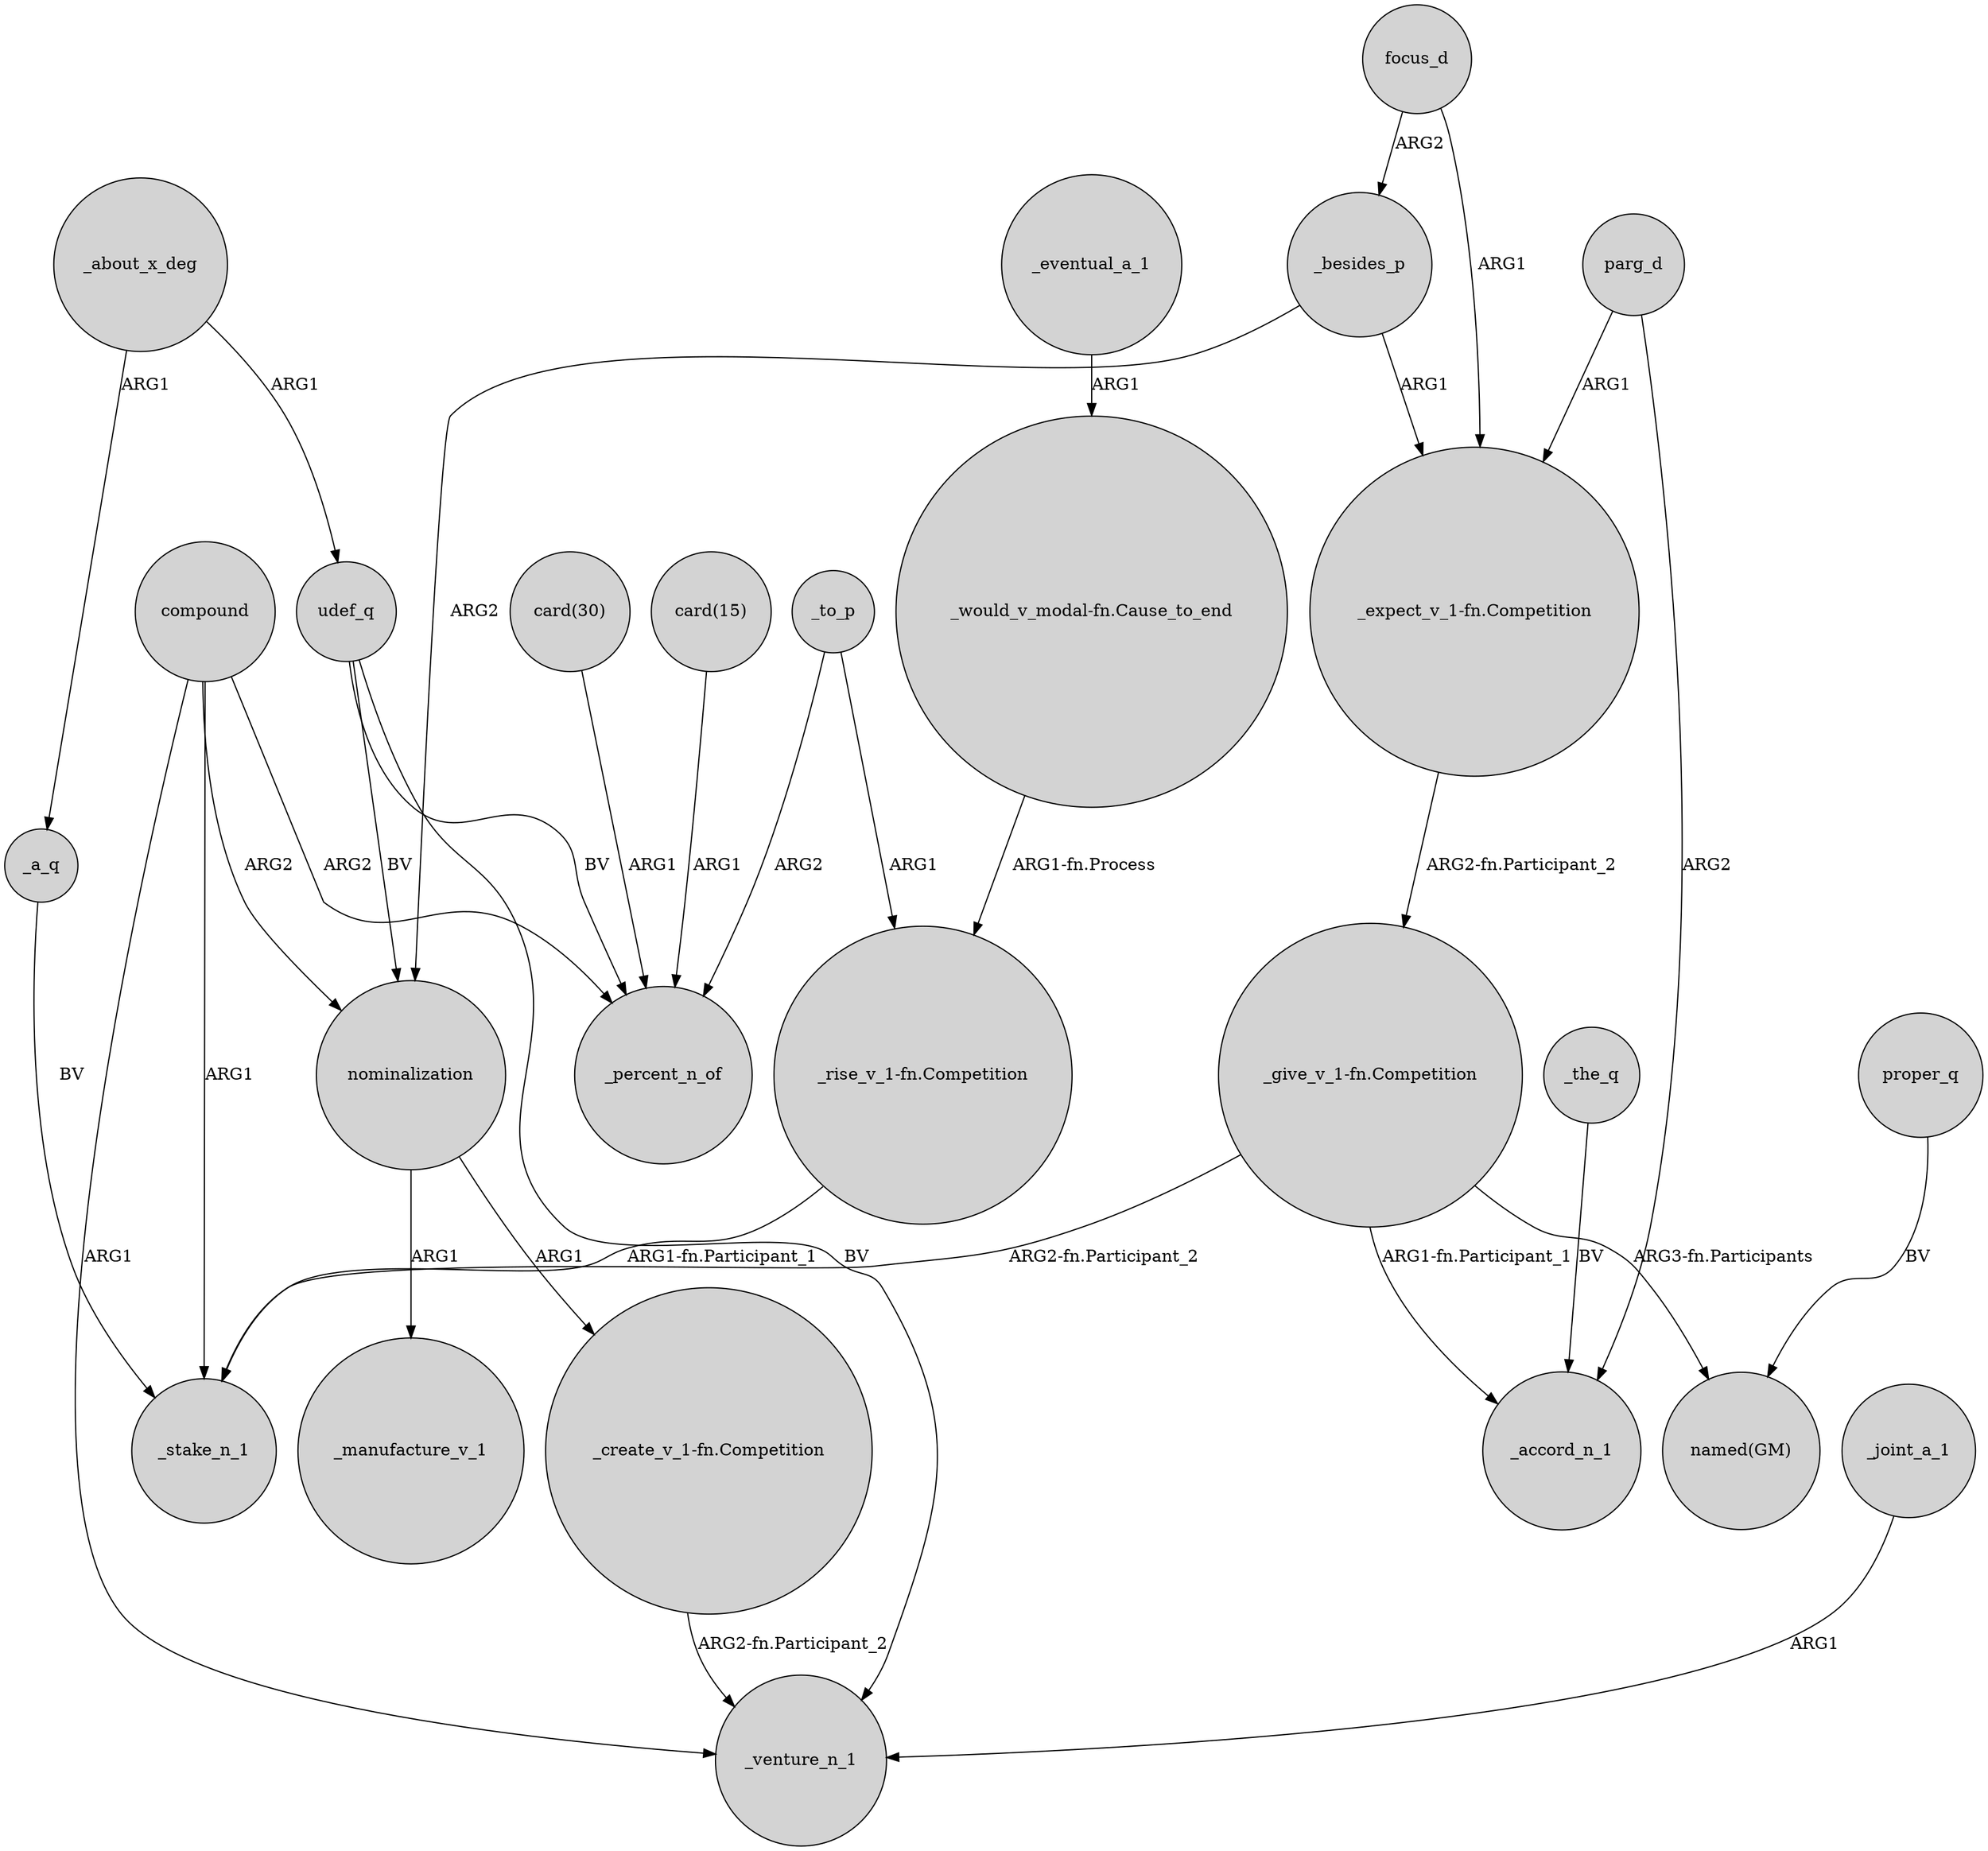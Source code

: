 digraph {
	node [shape=circle style=filled]
	_the_q -> _accord_n_1 [label=BV]
	"_give_v_1-fn.Competition" -> _accord_n_1 [label="ARG1-fn.Participant_1"]
	_eventual_a_1 -> "_would_v_modal-fn.Cause_to_end" [label=ARG1]
	"_create_v_1-fn.Competition" -> _venture_n_1 [label="ARG2-fn.Participant_2"]
	_joint_a_1 -> _venture_n_1 [label=ARG1]
	"_give_v_1-fn.Competition" -> _stake_n_1 [label="ARG2-fn.Participant_2"]
	udef_q -> nominalization [label=BV]
	proper_q -> "named(GM)" [label=BV]
	compound -> _venture_n_1 [label=ARG1]
	_to_p -> _percent_n_of [label=ARG2]
	_besides_p -> nominalization [label=ARG2]
	compound -> nominalization [label=ARG2]
	_about_x_deg -> udef_q [label=ARG1]
	_to_p -> "_rise_v_1-fn.Competition" [label=ARG1]
	"_would_v_modal-fn.Cause_to_end" -> "_rise_v_1-fn.Competition" [label="ARG1-fn.Process"]
	udef_q -> _percent_n_of [label=BV]
	compound -> _stake_n_1 [label=ARG1]
	compound -> _percent_n_of [label=ARG2]
	focus_d -> "_expect_v_1-fn.Competition" [label=ARG1]
	"card(30)" -> _percent_n_of [label=ARG1]
	"card(15)" -> _percent_n_of [label=ARG1]
	"_expect_v_1-fn.Competition" -> "_give_v_1-fn.Competition" [label="ARG2-fn.Participant_2"]
	"_give_v_1-fn.Competition" -> "named(GM)" [label="ARG3-fn.Participants"]
	parg_d -> _accord_n_1 [label=ARG2]
	_besides_p -> "_expect_v_1-fn.Competition" [label=ARG1]
	parg_d -> "_expect_v_1-fn.Competition" [label=ARG1]
	udef_q -> _venture_n_1 [label=BV]
	"_rise_v_1-fn.Competition" -> _stake_n_1 [label="ARG1-fn.Participant_1"]
	_about_x_deg -> _a_q [label=ARG1]
	focus_d -> _besides_p [label=ARG2]
	nominalization -> _manufacture_v_1 [label=ARG1]
	nominalization -> "_create_v_1-fn.Competition" [label=ARG1]
	_a_q -> _stake_n_1 [label=BV]
}
